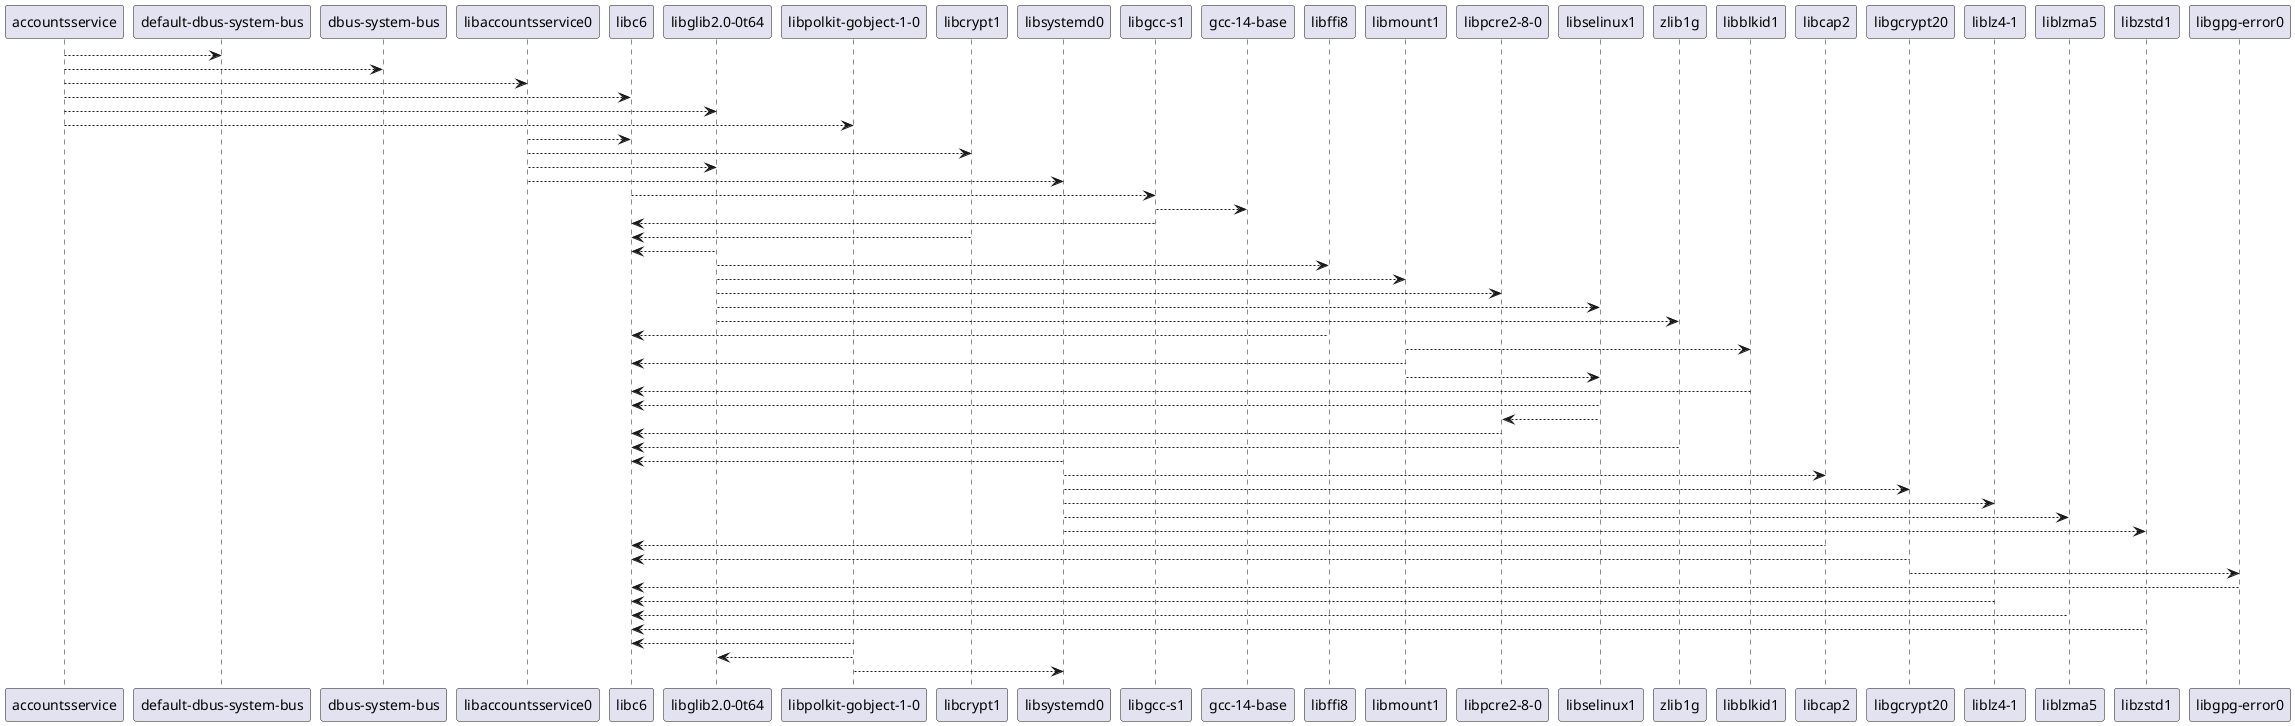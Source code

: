 @startuml
"accountsservice" --> "default-dbus-system-bus"
"accountsservice" --> "dbus-system-bus"
"accountsservice" --> "libaccountsservice0"
"accountsservice" --> "libc6"
"accountsservice" --> "libglib2.0-0t64"
"accountsservice" --> "libpolkit-gobject-1-0"
"libaccountsservice0" --> "libc6"
"libaccountsservice0" --> "libcrypt1"
"libaccountsservice0" --> "libglib2.0-0t64"
"libaccountsservice0" --> "libsystemd0"
"libc6" --> "libgcc-s1"
"libgcc-s1" --> "gcc-14-base"
"libgcc-s1" --> "libc6"
"libcrypt1" --> "libc6"
"libglib2.0-0t64" --> "libc6"
"libglib2.0-0t64" --> "libffi8"
"libglib2.0-0t64" --> "libmount1"
"libglib2.0-0t64" --> "libpcre2-8-0"
"libglib2.0-0t64" --> "libselinux1"
"libglib2.0-0t64" --> "zlib1g"
"libffi8" --> "libc6"
"libmount1" --> "libblkid1"
"libmount1" --> "libc6"
"libmount1" --> "libselinux1"
"libblkid1" --> "libc6"
"libselinux1" --> "libc6"
"libselinux1" --> "libpcre2-8-0"
"libpcre2-8-0" --> "libc6"
"zlib1g" --> "libc6"
"libsystemd0" --> "libc6"
"libsystemd0" --> "libcap2"
"libsystemd0" --> "libgcrypt20"
"libsystemd0" --> "liblz4-1"
"libsystemd0" --> "liblzma5"
"libsystemd0" --> "libzstd1"
"libcap2" --> "libc6"
"libgcrypt20" --> "libc6"
"libgcrypt20" --> "libgpg-error0"
"libgpg-error0" --> "libc6"
"liblz4-1" --> "libc6"
"liblzma5" --> "libc6"
"libzstd1" --> "libc6"
"libpolkit-gobject-1-0" --> "libc6"
"libpolkit-gobject-1-0" --> "libglib2.0-0t64"
"libpolkit-gobject-1-0" --> "libsystemd0"
@enduml
